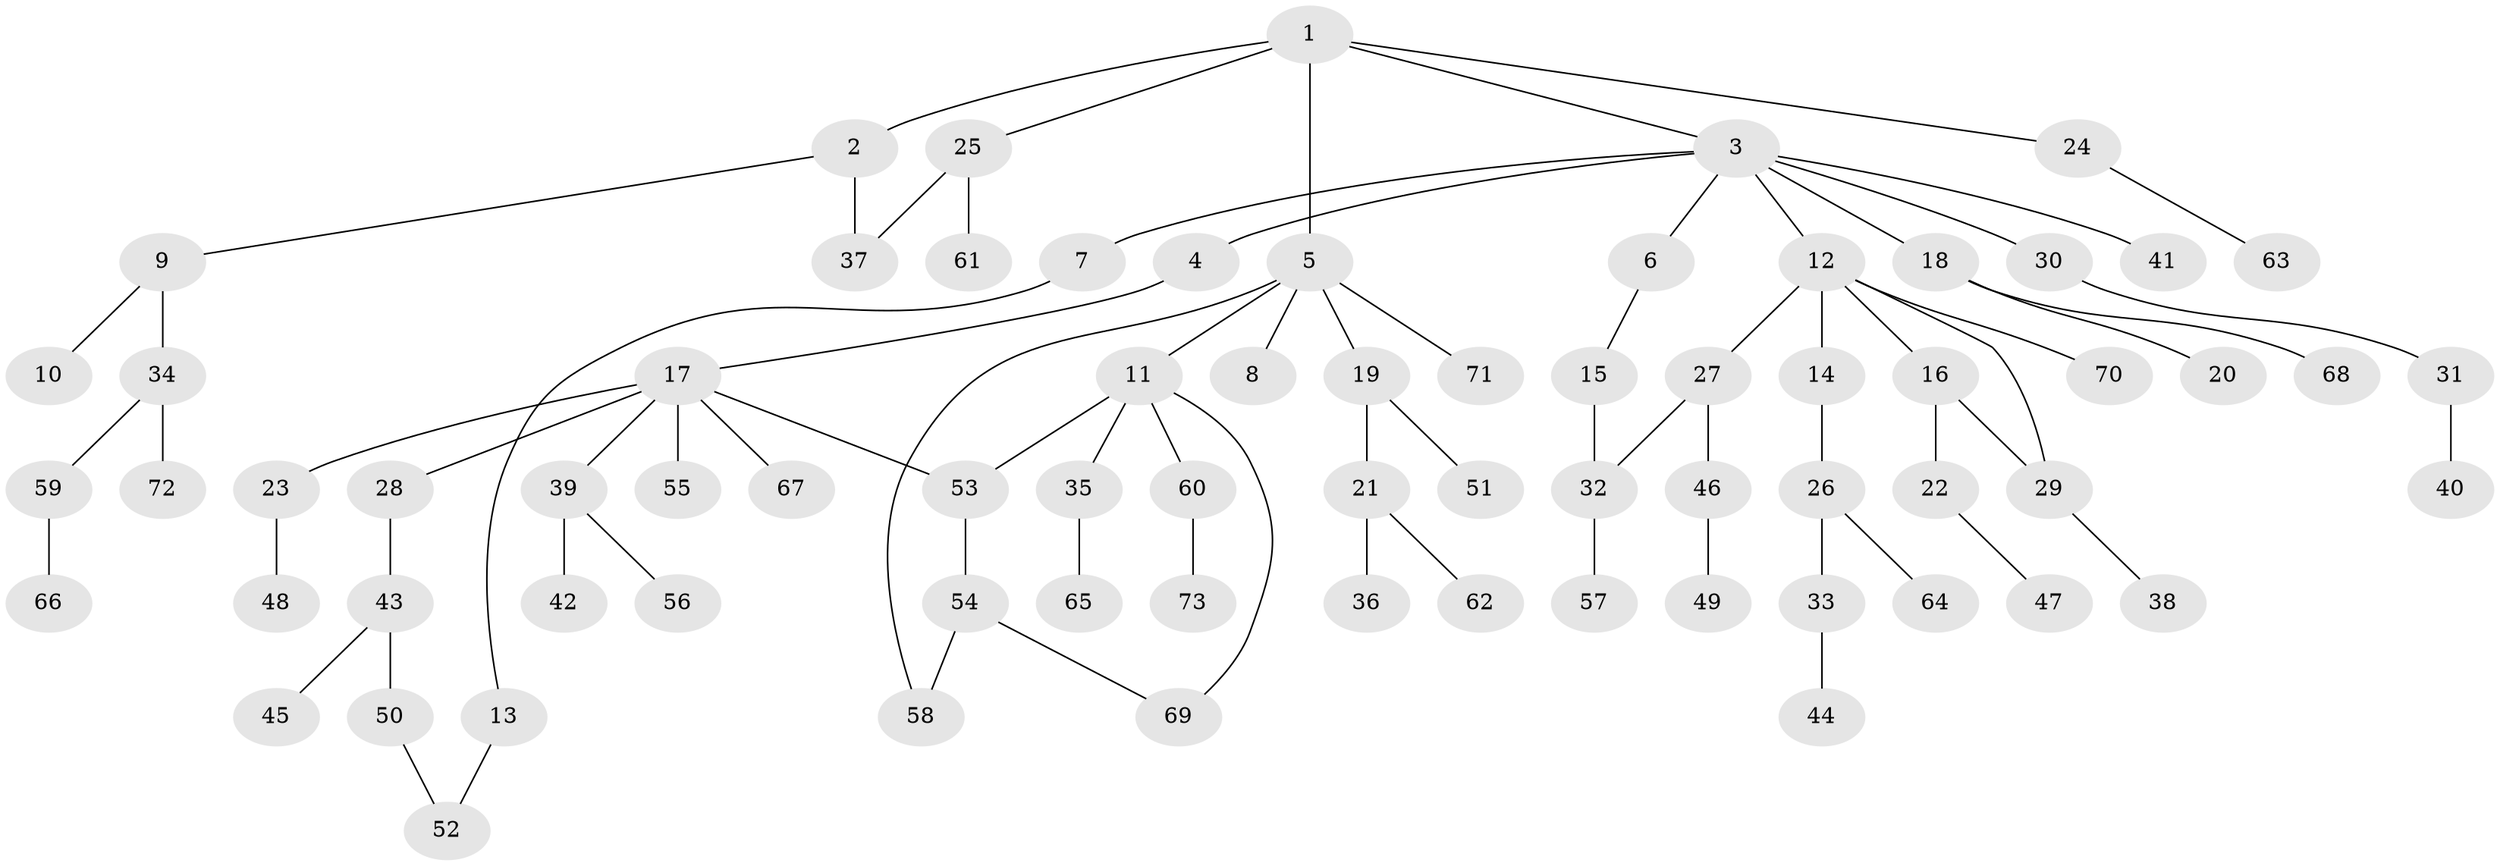 // coarse degree distribution, {2: 0.4090909090909091, 1: 0.3181818181818182, 3: 0.13636363636363635, 4: 0.09090909090909091, 6: 0.045454545454545456}
// Generated by graph-tools (version 1.1) at 2025/36/03/04/25 23:36:03]
// undirected, 73 vertices, 79 edges
graph export_dot {
  node [color=gray90,style=filled];
  1;
  2;
  3;
  4;
  5;
  6;
  7;
  8;
  9;
  10;
  11;
  12;
  13;
  14;
  15;
  16;
  17;
  18;
  19;
  20;
  21;
  22;
  23;
  24;
  25;
  26;
  27;
  28;
  29;
  30;
  31;
  32;
  33;
  34;
  35;
  36;
  37;
  38;
  39;
  40;
  41;
  42;
  43;
  44;
  45;
  46;
  47;
  48;
  49;
  50;
  51;
  52;
  53;
  54;
  55;
  56;
  57;
  58;
  59;
  60;
  61;
  62;
  63;
  64;
  65;
  66;
  67;
  68;
  69;
  70;
  71;
  72;
  73;
  1 -- 2;
  1 -- 3;
  1 -- 5;
  1 -- 24;
  1 -- 25;
  2 -- 9;
  2 -- 37;
  3 -- 4;
  3 -- 6;
  3 -- 7;
  3 -- 12;
  3 -- 18;
  3 -- 30;
  3 -- 41;
  4 -- 17;
  5 -- 8;
  5 -- 11;
  5 -- 19;
  5 -- 71;
  5 -- 58;
  6 -- 15;
  7 -- 13;
  9 -- 10;
  9 -- 34;
  11 -- 35;
  11 -- 60;
  11 -- 69;
  11 -- 53;
  12 -- 14;
  12 -- 16;
  12 -- 27;
  12 -- 29;
  12 -- 70;
  13 -- 52;
  14 -- 26;
  15 -- 32;
  16 -- 22;
  16 -- 29;
  17 -- 23;
  17 -- 28;
  17 -- 39;
  17 -- 53;
  17 -- 55;
  17 -- 67;
  18 -- 20;
  18 -- 68;
  19 -- 21;
  19 -- 51;
  21 -- 36;
  21 -- 62;
  22 -- 47;
  23 -- 48;
  24 -- 63;
  25 -- 61;
  25 -- 37;
  26 -- 33;
  26 -- 64;
  27 -- 32;
  27 -- 46;
  28 -- 43;
  29 -- 38;
  30 -- 31;
  31 -- 40;
  32 -- 57;
  33 -- 44;
  34 -- 59;
  34 -- 72;
  35 -- 65;
  39 -- 42;
  39 -- 56;
  43 -- 45;
  43 -- 50;
  46 -- 49;
  50 -- 52;
  53 -- 54;
  54 -- 58;
  54 -- 69;
  59 -- 66;
  60 -- 73;
}
